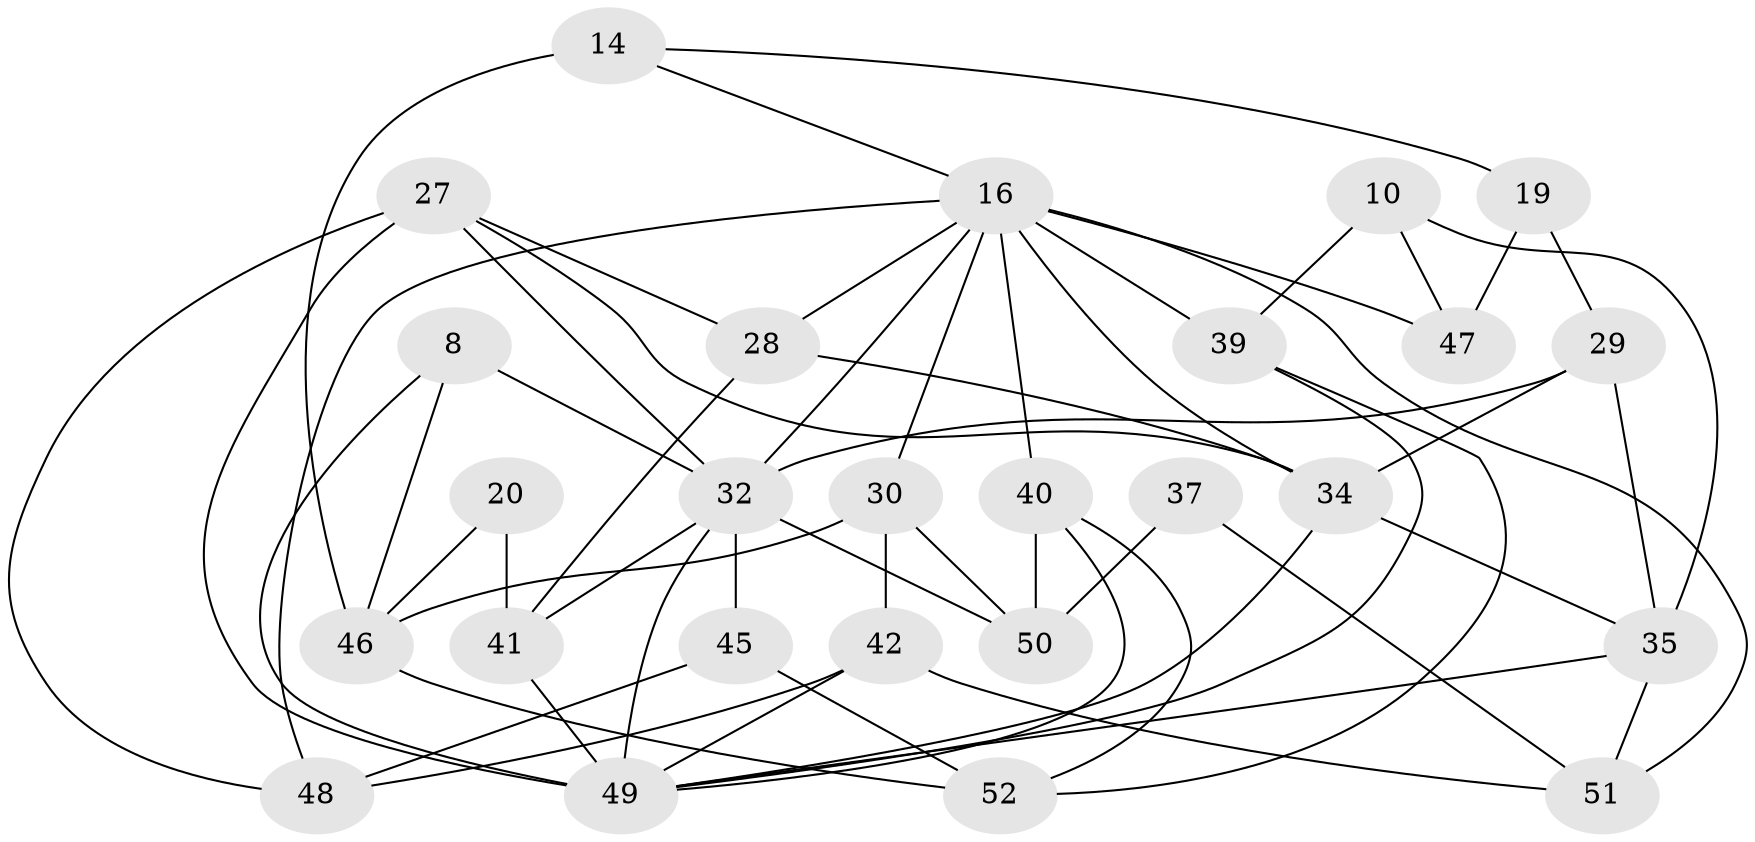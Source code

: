 // original degree distribution, {4: 1.0}
// Generated by graph-tools (version 1.1) at 2025/59/03/09/25 04:59:37]
// undirected, 26 vertices, 57 edges
graph export_dot {
graph [start="1"]
  node [color=gray90,style=filled];
  8;
  10;
  14;
  16 [super="+3+7+4+15"];
  19;
  20;
  27 [super="+26"];
  28;
  29;
  30;
  32 [super="+22+31"];
  34 [super="+24"];
  35 [super="+25"];
  37;
  39;
  40 [super="+1"];
  41 [super="+36+23"];
  42;
  45;
  46 [super="+21"];
  47 [super="+43"];
  48 [super="+11"];
  49 [super="+2+33+12+5+38"];
  50 [super="+44+9"];
  51 [super="+17"];
  52;
  8 -- 46 [weight=2];
  8 -- 49;
  8 -- 32;
  10 -- 39;
  10 -- 35;
  10 -- 47 [weight=2];
  14 -- 16;
  14 -- 19;
  14 -- 46 [weight=2];
  16 -- 34;
  16 -- 40;
  16 -- 51;
  16 -- 39;
  16 -- 28;
  16 -- 47 [weight=2];
  16 -- 48;
  16 -- 30;
  16 -- 32 [weight=2];
  19 -- 29;
  19 -- 47 [weight=2];
  20 -- 46 [weight=2];
  20 -- 41 [weight=2];
  27 -- 28;
  27 -- 48 [weight=2];
  27 -- 34;
  27 -- 49;
  27 -- 32;
  28 -- 41;
  28 -- 34;
  29 -- 32;
  29 -- 35;
  29 -- 34;
  30 -- 42;
  30 -- 46;
  30 -- 50;
  32 -- 50 [weight=3];
  32 -- 49 [weight=2];
  32 -- 45;
  32 -- 41;
  34 -- 35;
  34 -- 49;
  35 -- 49;
  35 -- 51 [weight=2];
  37 -- 50 [weight=2];
  37 -- 51 [weight=2];
  39 -- 52;
  39 -- 49;
  40 -- 52;
  40 -- 50 [weight=2];
  40 -- 49 [weight=2];
  41 -- 49 [weight=4];
  42 -- 48;
  42 -- 51;
  42 -- 49;
  45 -- 48 [weight=2];
  45 -- 52;
  46 -- 52;
}
